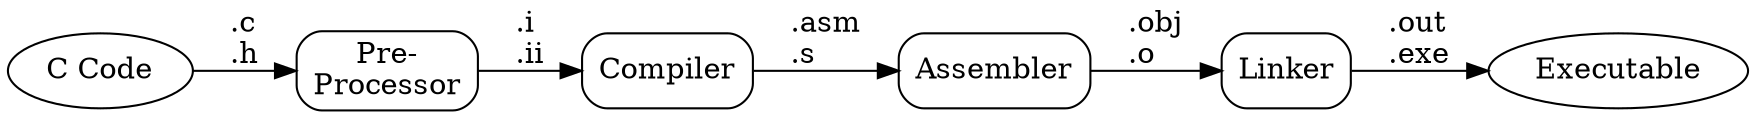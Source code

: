 digraph G {
    rankdir="LR";
    
    code [shape=oval, label="C Code"];
    pre  [shape=box, style="rounded", label="Pre-\nProcessor"];
    comp [shape=box, style="rounded", label="Compiler"];
	asm  [shape=box, style="rounded", label="Assembler"];
    lnk  [shape=box, style="rounded", label="Linker"];
    exe  [shape=oval, label="Executable"];
  
    code -> pre  [label=".c\l.h\l"];
	pre  -> comp [label=".i\l.ii\l"];
	comp -> asm  [label=".asm\l.s\l"];
	asm  -> lnk  [label=".obj\l.o\l"];
	lnk  -> exe  [label=".out\l.exe\l"];
}
